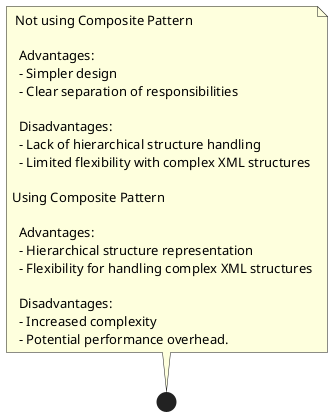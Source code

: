 @startuml


note top
 Not using Composite Pattern
 
  Advantages:
  - Simpler design
  - Clear separation of responsibilities

  Disadvantages:
  - Lack of hierarchical structure handling
  - Limited flexibility with complex XML structures

Using Composite Pattern

  Advantages:
  - Hierarchical structure representation
  - Flexibility for handling complex XML structures

  Disadvantages:
  - Increased complexity
  - Potential performance overhead.
end note

@enduml
